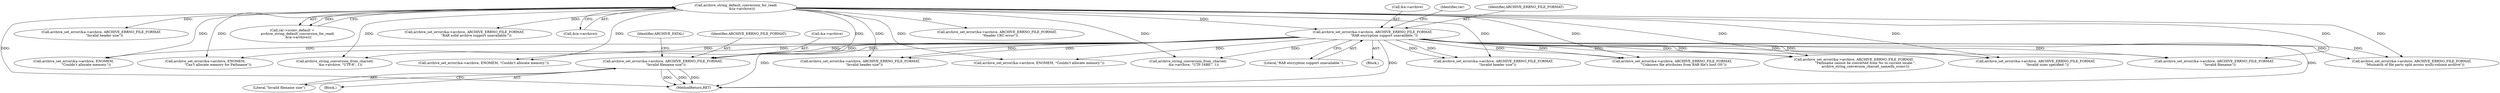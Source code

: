 digraph "0_libarchive_bfcfe6f04ed20db2504db8a254d1f40a1d84eb28_0@pointer" {
"1000635" [label="(Call,archive_set_error(&a->archive, ARCHIVE_ERRNO_FILE_FORMAT,\n      \"Invalid filename size\"))"];
"1000471" [label="(Call,archive_set_error(&a->archive, ARCHIVE_ERRNO_FILE_FORMAT,\n                      \"RAR encryption support unavailable.\"))"];
"1000173" [label="(Call,archive_string_default_conversion_for_read(\n            &(a->archive)))"];
"1000481" [label="(Identifier,rar)"];
"1001694" [label="(Call,archive_set_error(&a->archive, ARCHIVE_ERRNO_FILE_FORMAT,\n                      \"Pathname cannot be converted from %s to current locale.\",\n                      archive_string_conversion_charset_name(fn_sconv)))"];
"1000477" [label="(Literal,\"RAR encryption support unavailable.\")"];
"1001754" [label="(MethodReturn,RET)"];
"1000476" [label="(Identifier,ARCHIVE_ERRNO_FILE_FORMAT)"];
"1000641" [label="(Literal,\"Invalid filename size\")"];
"1000963" [label="(Call,archive_string_conversion_from_charset(\n           &a->archive, \"UTF-16BE\", 1))"];
"1000640" [label="(Identifier,ARCHIVE_ERRNO_FILE_FORMAT)"];
"1000676" [label="(Call,archive_set_error(&a->archive, ENOMEM,\n                        \"Couldn't allocate memory.\"))"];
"1000636" [label="(Call,&a->archive)"];
"1000462" [label="(Block,)"];
"1000232" [label="(Call,archive_set_error(&a->archive, ARCHIVE_ERRNO_FILE_FORMAT,\n      \"Invalid header size\"))"];
"1000169" [label="(Call,rar->sconv_default =\n          archive_string_default_conversion_for_read(\n            &(a->archive)))"];
"1001685" [label="(Call,archive_set_error(&a->archive, ENOMEM,\n                        \"Can't allocate memory for Pathname\"))"];
"1000634" [label="(Block,)"];
"1000356" [label="(Call,archive_set_error(&a->archive, ARCHIVE_ERRNO_FILE_FORMAT,\n                      \"RAR solid archive support unavailable.\"))"];
"1000174" [label="(Call,&(a->archive))"];
"1001144" [label="(Call,archive_set_error(&a->archive, ENOMEM, \"Couldn't allocate memory.\"))"];
"1000472" [label="(Call,&a->archive)"];
"1001398" [label="(Call,archive_set_error(&a->archive, ARCHIVE_ERRNO_FILE_FORMAT,\n        \"Invalid header size\"))"];
"1001508" [label="(Call,archive_set_error(&a->archive, ARCHIVE_ERRNO_FILE_FORMAT,\n                      \"Unknown file attributes from RAR file's host OS\"))"];
"1001303" [label="(Call,archive_set_error(&a->archive, ENOMEM, \"Couldn't allocate memory.\"))"];
"1000560" [label="(Call,archive_set_error(&a->archive, ARCHIVE_ERRNO_FILE_FORMAT,\n                      \"Invalid sizes specified.\"))"];
"1000932" [label="(Call,archive_set_error(&a->archive, ARCHIVE_ERRNO_FILE_FORMAT,\n          \"Invalid filename\"))"];
"1000635" [label="(Call,archive_set_error(&a->archive, ARCHIVE_ERRNO_FILE_FORMAT,\n      \"Invalid filename size\"))"];
"1000471" [label="(Call,archive_set_error(&a->archive, ARCHIVE_ERRNO_FILE_FORMAT,\n                      \"RAR encryption support unavailable.\"))"];
"1001023" [label="(Call,archive_string_conversion_from_charset(\n           &a->archive, \"UTF-8\", 1))"];
"1001247" [label="(Call,archive_set_error(&a->archive, ARCHIVE_ERRNO_FILE_FORMAT,\n      \"Mismatch of file parts split across multi-volume archive\"))"];
"1000643" [label="(Identifier,ARCHIVE_FATAL)"];
"1000173" [label="(Call,archive_string_default_conversion_for_read(\n            &(a->archive)))"];
"1001365" [label="(Call,archive_set_error(&a->archive, ARCHIVE_ERRNO_FILE_FORMAT,\n        \"Invalid header size\"))"];
"1000400" [label="(Call,archive_set_error(&a->archive, ARCHIVE_ERRNO_FILE_FORMAT,\n      \"Header CRC error\"))"];
"1000635" -> "1000634"  [label="AST: "];
"1000635" -> "1000641"  [label="CFG: "];
"1000636" -> "1000635"  [label="AST: "];
"1000640" -> "1000635"  [label="AST: "];
"1000641" -> "1000635"  [label="AST: "];
"1000643" -> "1000635"  [label="CFG: "];
"1000635" -> "1001754"  [label="DDG: "];
"1000635" -> "1001754"  [label="DDG: "];
"1000635" -> "1001754"  [label="DDG: "];
"1000471" -> "1000635"  [label="DDG: "];
"1000471" -> "1000635"  [label="DDG: "];
"1000173" -> "1000635"  [label="DDG: "];
"1000471" -> "1000462"  [label="AST: "];
"1000471" -> "1000477"  [label="CFG: "];
"1000472" -> "1000471"  [label="AST: "];
"1000476" -> "1000471"  [label="AST: "];
"1000477" -> "1000471"  [label="AST: "];
"1000481" -> "1000471"  [label="CFG: "];
"1000471" -> "1001754"  [label="DDG: "];
"1000471" -> "1001754"  [label="DDG: "];
"1000471" -> "1001754"  [label="DDG: "];
"1000173" -> "1000471"  [label="DDG: "];
"1000471" -> "1000560"  [label="DDG: "];
"1000471" -> "1000560"  [label="DDG: "];
"1000471" -> "1000676"  [label="DDG: "];
"1000471" -> "1000932"  [label="DDG: "];
"1000471" -> "1000932"  [label="DDG: "];
"1000471" -> "1000963"  [label="DDG: "];
"1000471" -> "1001023"  [label="DDG: "];
"1000471" -> "1001144"  [label="DDG: "];
"1000471" -> "1001247"  [label="DDG: "];
"1000471" -> "1001247"  [label="DDG: "];
"1000471" -> "1001303"  [label="DDG: "];
"1000471" -> "1001365"  [label="DDG: "];
"1000471" -> "1001365"  [label="DDG: "];
"1000471" -> "1001398"  [label="DDG: "];
"1000471" -> "1001398"  [label="DDG: "];
"1000471" -> "1001508"  [label="DDG: "];
"1000471" -> "1001508"  [label="DDG: "];
"1000471" -> "1001685"  [label="DDG: "];
"1000471" -> "1001694"  [label="DDG: "];
"1000471" -> "1001694"  [label="DDG: "];
"1000173" -> "1000169"  [label="AST: "];
"1000173" -> "1000174"  [label="CFG: "];
"1000174" -> "1000173"  [label="AST: "];
"1000169" -> "1000173"  [label="CFG: "];
"1000173" -> "1001754"  [label="DDG: "];
"1000173" -> "1000169"  [label="DDG: "];
"1000173" -> "1000232"  [label="DDG: "];
"1000173" -> "1000356"  [label="DDG: "];
"1000173" -> "1000400"  [label="DDG: "];
"1000173" -> "1000560"  [label="DDG: "];
"1000173" -> "1000676"  [label="DDG: "];
"1000173" -> "1000932"  [label="DDG: "];
"1000173" -> "1000963"  [label="DDG: "];
"1000173" -> "1001023"  [label="DDG: "];
"1000173" -> "1001144"  [label="DDG: "];
"1000173" -> "1001247"  [label="DDG: "];
"1000173" -> "1001303"  [label="DDG: "];
"1000173" -> "1001365"  [label="DDG: "];
"1000173" -> "1001398"  [label="DDG: "];
"1000173" -> "1001508"  [label="DDG: "];
"1000173" -> "1001685"  [label="DDG: "];
"1000173" -> "1001694"  [label="DDG: "];
}
